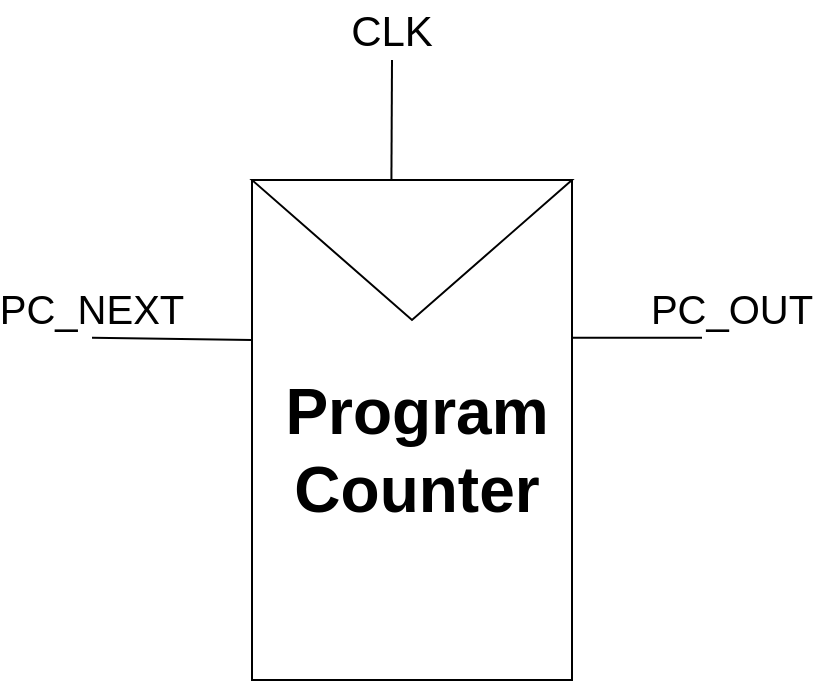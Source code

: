 <mxfile version="24.7.5">
  <diagram name="Page-1" id="IRP-zO4ieEoMPf-SEj_b">
    <mxGraphModel dx="794" dy="454" grid="1" gridSize="10" guides="1" tooltips="1" connect="1" arrows="1" fold="1" page="1" pageScale="1" pageWidth="850" pageHeight="1100" math="0" shadow="0">
      <root>
        <mxCell id="0" />
        <mxCell id="1" parent="0" />
        <mxCell id="K3LCE12t8Lprf9RvEEm--2" value="" style="rounded=0;whiteSpace=wrap;html=1;" vertex="1" parent="1">
          <mxGeometry x="450" y="200" width="160" height="250" as="geometry" />
        </mxCell>
        <mxCell id="K3LCE12t8Lprf9RvEEm--4" value="" style="triangle;whiteSpace=wrap;html=1;rotation=90;" vertex="1" parent="1">
          <mxGeometry x="495" y="155" width="70" height="160" as="geometry" />
        </mxCell>
        <mxCell id="K3LCE12t8Lprf9RvEEm--5" value="" style="endArrow=none;html=1;rounded=0;" edge="1" parent="1">
          <mxGeometry width="50" height="50" relative="1" as="geometry">
            <mxPoint x="519.71" y="200" as="sourcePoint" />
            <mxPoint x="520" y="140" as="targetPoint" />
          </mxGeometry>
        </mxCell>
        <mxCell id="K3LCE12t8Lprf9RvEEm--6" value="" style="endArrow=none;html=1;rounded=0;exitX=0.5;exitY=1;exitDx=0;exitDy=0;" edge="1" parent="1" source="K3LCE12t8Lprf9RvEEm--10">
          <mxGeometry width="50" height="50" relative="1" as="geometry">
            <mxPoint x="410" y="280" as="sourcePoint" />
            <mxPoint x="450" y="280" as="targetPoint" />
          </mxGeometry>
        </mxCell>
        <mxCell id="K3LCE12t8Lprf9RvEEm--7" value="" style="endArrow=none;html=1;rounded=0;entryX=0.25;entryY=1;entryDx=0;entryDy=0;" edge="1" parent="1" target="K3LCE12t8Lprf9RvEEm--11">
          <mxGeometry width="50" height="50" relative="1" as="geometry">
            <mxPoint x="610" y="278.82" as="sourcePoint" />
            <mxPoint x="650" y="278.82" as="targetPoint" />
          </mxGeometry>
        </mxCell>
        <mxCell id="K3LCE12t8Lprf9RvEEm--9" value="&lt;font style=&quot;font-size: 21px;&quot;&gt;CLK&lt;/font&gt;" style="text;strokeColor=none;align=center;fillColor=none;html=1;verticalAlign=middle;whiteSpace=wrap;rounded=0;" vertex="1" parent="1">
          <mxGeometry x="490" y="110" width="60" height="30" as="geometry" />
        </mxCell>
        <mxCell id="K3LCE12t8Lprf9RvEEm--10" value="&lt;font style=&quot;font-size: 20px;&quot;&gt;PC_NEXT&lt;/font&gt;" style="text;strokeColor=none;align=center;fillColor=none;html=1;verticalAlign=middle;whiteSpace=wrap;rounded=0;" vertex="1" parent="1">
          <mxGeometry x="340" y="248.82" width="60" height="30" as="geometry" />
        </mxCell>
        <mxCell id="K3LCE12t8Lprf9RvEEm--11" value="&lt;font style=&quot;font-size: 20px;&quot;&gt;PC_OUT&lt;/font&gt;" style="text;strokeColor=none;align=center;fillColor=none;html=1;verticalAlign=middle;whiteSpace=wrap;rounded=0;" vertex="1" parent="1">
          <mxGeometry x="660" y="248.82" width="60" height="30" as="geometry" />
        </mxCell>
        <mxCell id="K3LCE12t8Lprf9RvEEm--12" value="&lt;font style=&quot;font-size: 32px;&quot;&gt;Program Counter&lt;/font&gt;" style="text;strokeColor=none;align=center;fillColor=none;html=1;verticalAlign=middle;whiteSpace=wrap;rounded=0;fontStyle=1" vertex="1" parent="1">
          <mxGeometry x="495" y="320" width="75" height="30" as="geometry" />
        </mxCell>
      </root>
    </mxGraphModel>
  </diagram>
</mxfile>
